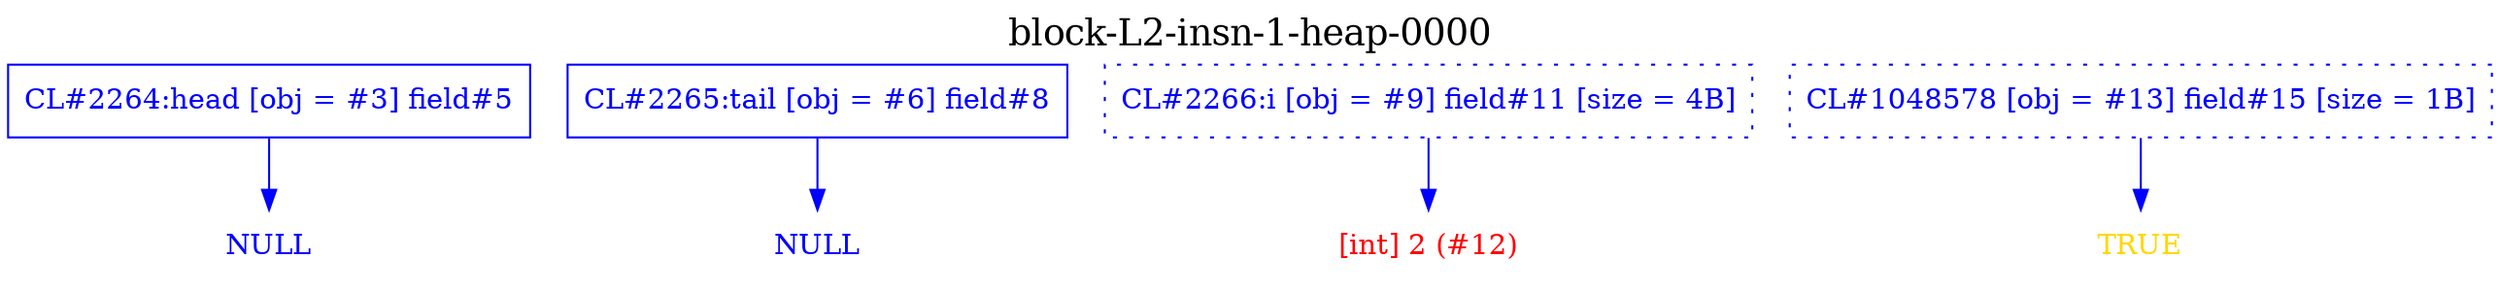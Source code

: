 digraph "block-L2-insn-1-heap-0000" {
	label=<<FONT POINT-SIZE="18">block-L2-insn-1-heap-0000</FONT>>;
	clusterrank=local;
	labelloc=t;
	"3" [shape=box, color=blue, fontcolor=blue, label="CL#2264:head [obj = #3] field#5"];
	"6" [shape=box, color=blue, fontcolor=blue, label="CL#2265:tail [obj = #6] field#8"];
	"9" [shape=box, color=blue, fontcolor=blue, style=dotted, label="CL#2266:i [obj = #9] field#11 [size = 4B]"];
	"13" [shape=box, color=blue, fontcolor=blue, style=dotted, label="CL#1048578 [obj = #13] field#15 [size = 1B]"];
	"lonely1" [shape=plaintext, fontcolor=blue, label="NULL"];
	"3" -> "lonely1" [color=blue, fontcolor=blue];
	"lonely2" [shape=plaintext, fontcolor=blue, label="NULL"];
	"6" -> "lonely2" [color=blue, fontcolor=blue];
	"lonely3" [shape=plaintext, fontcolor=red, label="[int] 2 (#12)"];
	"9" -> "lonely3" [color=blue, fontcolor=blue];
	"lonely4" [shape=plaintext, fontcolor=gold, label="TRUE"];
	"13" -> "lonely4" [color=blue, fontcolor=blue];
}
